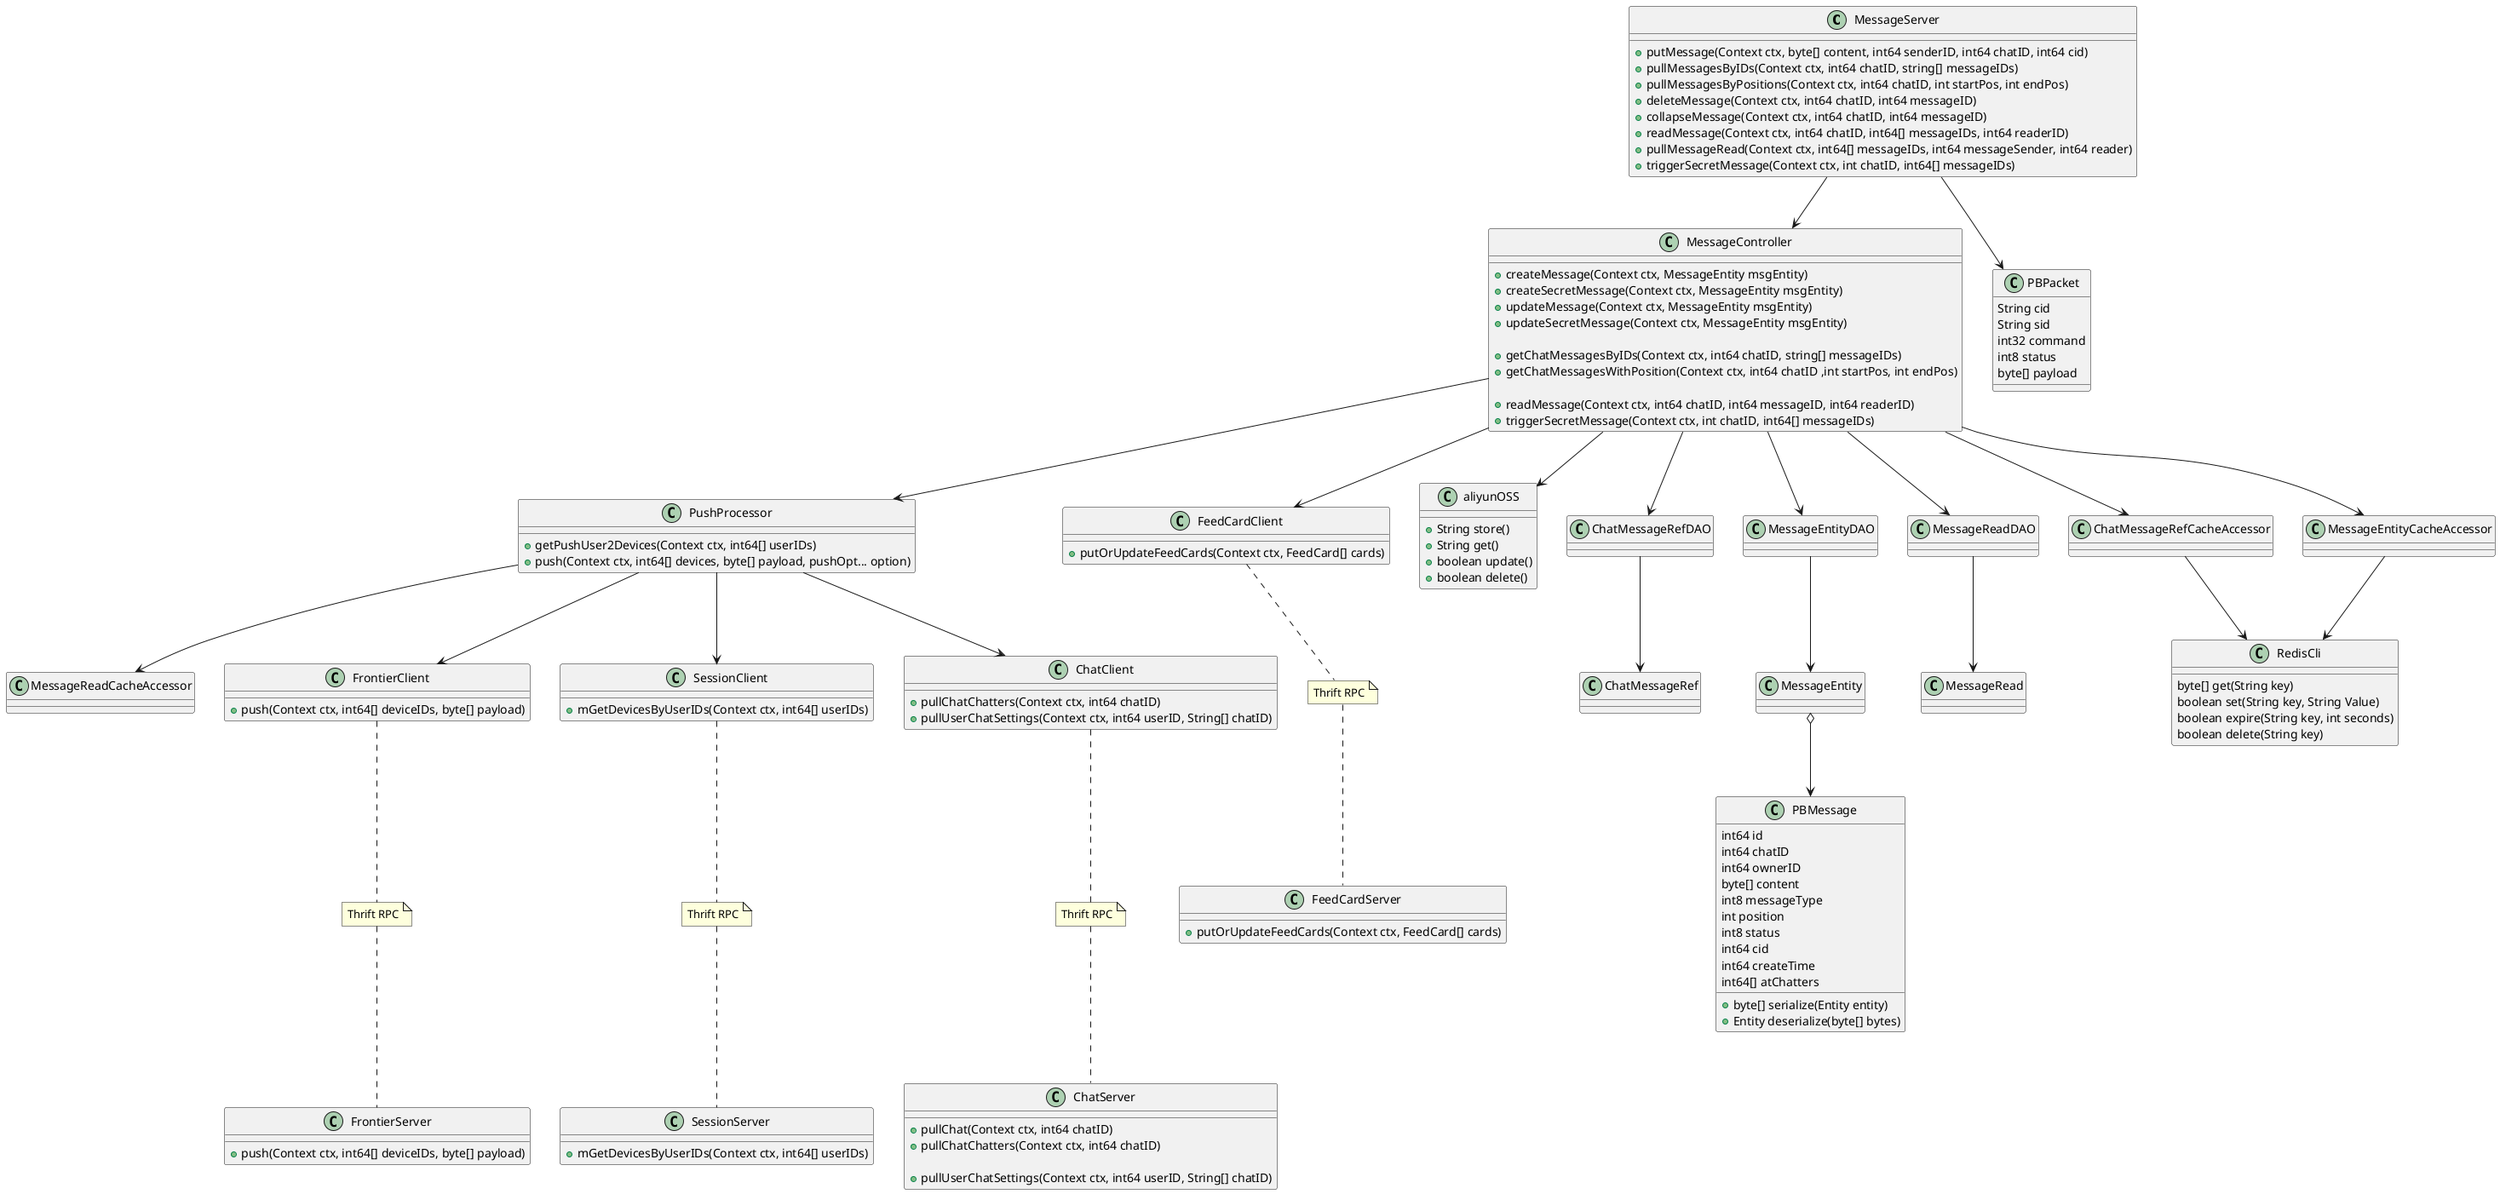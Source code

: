 @startuml

class MessageServer {
    + putMessage(Context ctx, byte[] content, int64 senderID, int64 chatID, int64 cid)
    + pullMessagesByIDs(Context ctx, int64 chatID, string[] messageIDs)
    + pullMessagesByPositions(Context ctx, int64 chatID, int startPos, int endPos)
    + deleteMessage(Context ctx, int64 chatID, int64 messageID)
    + collapseMessage(Context ctx, int64 chatID, int64 messageID)
    + readMessage(Context ctx, int64 chatID, int64[] messageIDs, int64 readerID)
    + pullMessageRead(Context ctx, int64[] messageIDs, int64 messageSender, int64 reader)
    + triggerSecretMessage(Context ctx, int chatID, int64[] messageIDs)
}

MessageServer --> MessageController
MessageServer --> PBPacket

class PBPacket {
    String cid
    String sid
    int32 command
    int8 status
    byte[] payload
}

class MessageController {
    + createMessage(Context ctx, MessageEntity msgEntity)
    + createSecretMessage(Context ctx, MessageEntity msgEntity)
    + updateMessage(Context ctx, MessageEntity msgEntity)
    + updateSecretMessage(Context ctx, MessageEntity msgEntity)

    + getChatMessagesByIDs(Context ctx, int64 chatID, string[] messageIDs)
    + getChatMessagesWithPosition(Context ctx, int64 chatID ,int startPos, int endPos)

    + readMessage(Context ctx, int64 chatID, int64 messageID, int64 readerID)
    + triggerSecretMessage(Context ctx, int chatID, int64[] messageIDs)
}

MessageController --> PushProcessor
MessageController --> FeedCardClient
MessageController --> aliyunOSS
MessageController --> ChatMessageRefDAO
MessageController --> MessageEntityDAO
MessageController --> MessageReadDAO
MessageController --> ChatMessageRefCacheAccessor
MessageController --> MessageEntityCacheAccessor
PushProcessor --> MessageReadCacheAccessor

class PushProcessor {
    + getPushUser2Devices(Context ctx, int64[] userIDs)
    + push(Context ctx, int64[] devices, byte[] payload, pushOpt... option)
}

PushProcessor --> FrontierClient
PushProcessor --> SessionClient
PushProcessor --> ChatClient

class SessionClient {
    + mGetDevicesByUserIDs(Context ctx, int64[] userIDs)
}

note "Thrift RPC" as n4
SessionClient ..n4
n4.. SessionServer

class SessionServer {
    + mGetDevicesByUserIDs(Context ctx, int64[] userIDs)
}

class ChatClient {
    + pullChatChatters(Context ctx, int64 chatID)
    + pullUserChatSettings(Context ctx, int64 userID, String[] chatID)
}

note "Thrift RPC" as n1
ChatClient ..n1
n1.. ChatServer

class ChatServer {
    + pullChat(Context ctx, int64 chatID)
    + pullChatChatters(Context ctx, int64 chatID)

    + pullUserChatSettings(Context ctx, int64 userID, String[] chatID)
}

class FeedCardClient {
    + putOrUpdateFeedCards(Context ctx, FeedCard[] cards)
}

note "Thrift RPC" as n2
FeedCardClient ..n2
n2.. FeedCardServer

class FeedCardServer {
    + putOrUpdateFeedCards(Context ctx, FeedCard[] cards)
}

class FrontierClient {
    + push(Context ctx, int64[] deviceIDs, byte[] payload)
}

note "Thrift RPC" as n3
FrontierClient ..n3
n3.. FrontierServer

class FrontierServer {
    + push(Context ctx, int64[] deviceIDs, byte[] payload)
}

class ChatMessageRefCacheAccessor {}
class MessageEntityCacheAccessor {}
class MessageReadCacheAccessor {}

ChatMessageRefCacheAccessor --> RedisCli
MessageEntityCacheAccessor --> RedisCli

class ChatMessageRefDAO {}
class MessageEntityDAO {}
class MessageReadDAO {}

ChatMessageRefDAO --> ChatMessageRef
MessageEntityDAO --> MessageEntity
MessageReadDAO --> MessageRead

class ChatMessageRef {}
class MessageEntity {}
class MessageRead {}

MessageEntity o--> PBMessage

class PBMessage {
    int64 id
    int64 chatID
    int64 ownerID
    byte[] content
    int8 messageType
    int position
    int8 status
    int64 cid
    int64 createTime
    int64[] atChatters

    + byte[] serialize(Entity entity)
    + Entity deserialize(byte[] bytes)
}

class aliyunOSS {
    + String store()
    + String get()
    + boolean update()
    + boolean delete()
}

class RedisCli {
    byte[] get(String key)
    boolean set(String key, String Value)
    boolean expire(String key, int seconds)
    boolean delete(String key)
}

@enduml